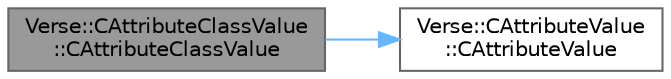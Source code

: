 digraph "Verse::CAttributeClassValue::CAttributeClassValue"
{
 // INTERACTIVE_SVG=YES
 // LATEX_PDF_SIZE
  bgcolor="transparent";
  edge [fontname=Helvetica,fontsize=10,labelfontname=Helvetica,labelfontsize=10];
  node [fontname=Helvetica,fontsize=10,shape=box,height=0.2,width=0.4];
  rankdir="LR";
  Node1 [id="Node000001",label="Verse::CAttributeClassValue\l::CAttributeClassValue",height=0.2,width=0.4,color="gray40", fillcolor="grey60", style="filled", fontcolor="black",tooltip=" "];
  Node1 -> Node2 [id="edge1_Node000001_Node000002",color="steelblue1",style="solid",tooltip=" "];
  Node2 [id="Node000002",label="Verse::CAttributeValue\l::CAttributeValue",height=0.2,width=0.4,color="grey40", fillcolor="white", style="filled",URL="$d7/d89/classVerse_1_1CAttributeValue.html#a01d65da5bba28c9cb75657b2bc50cd15",tooltip=" "];
}
